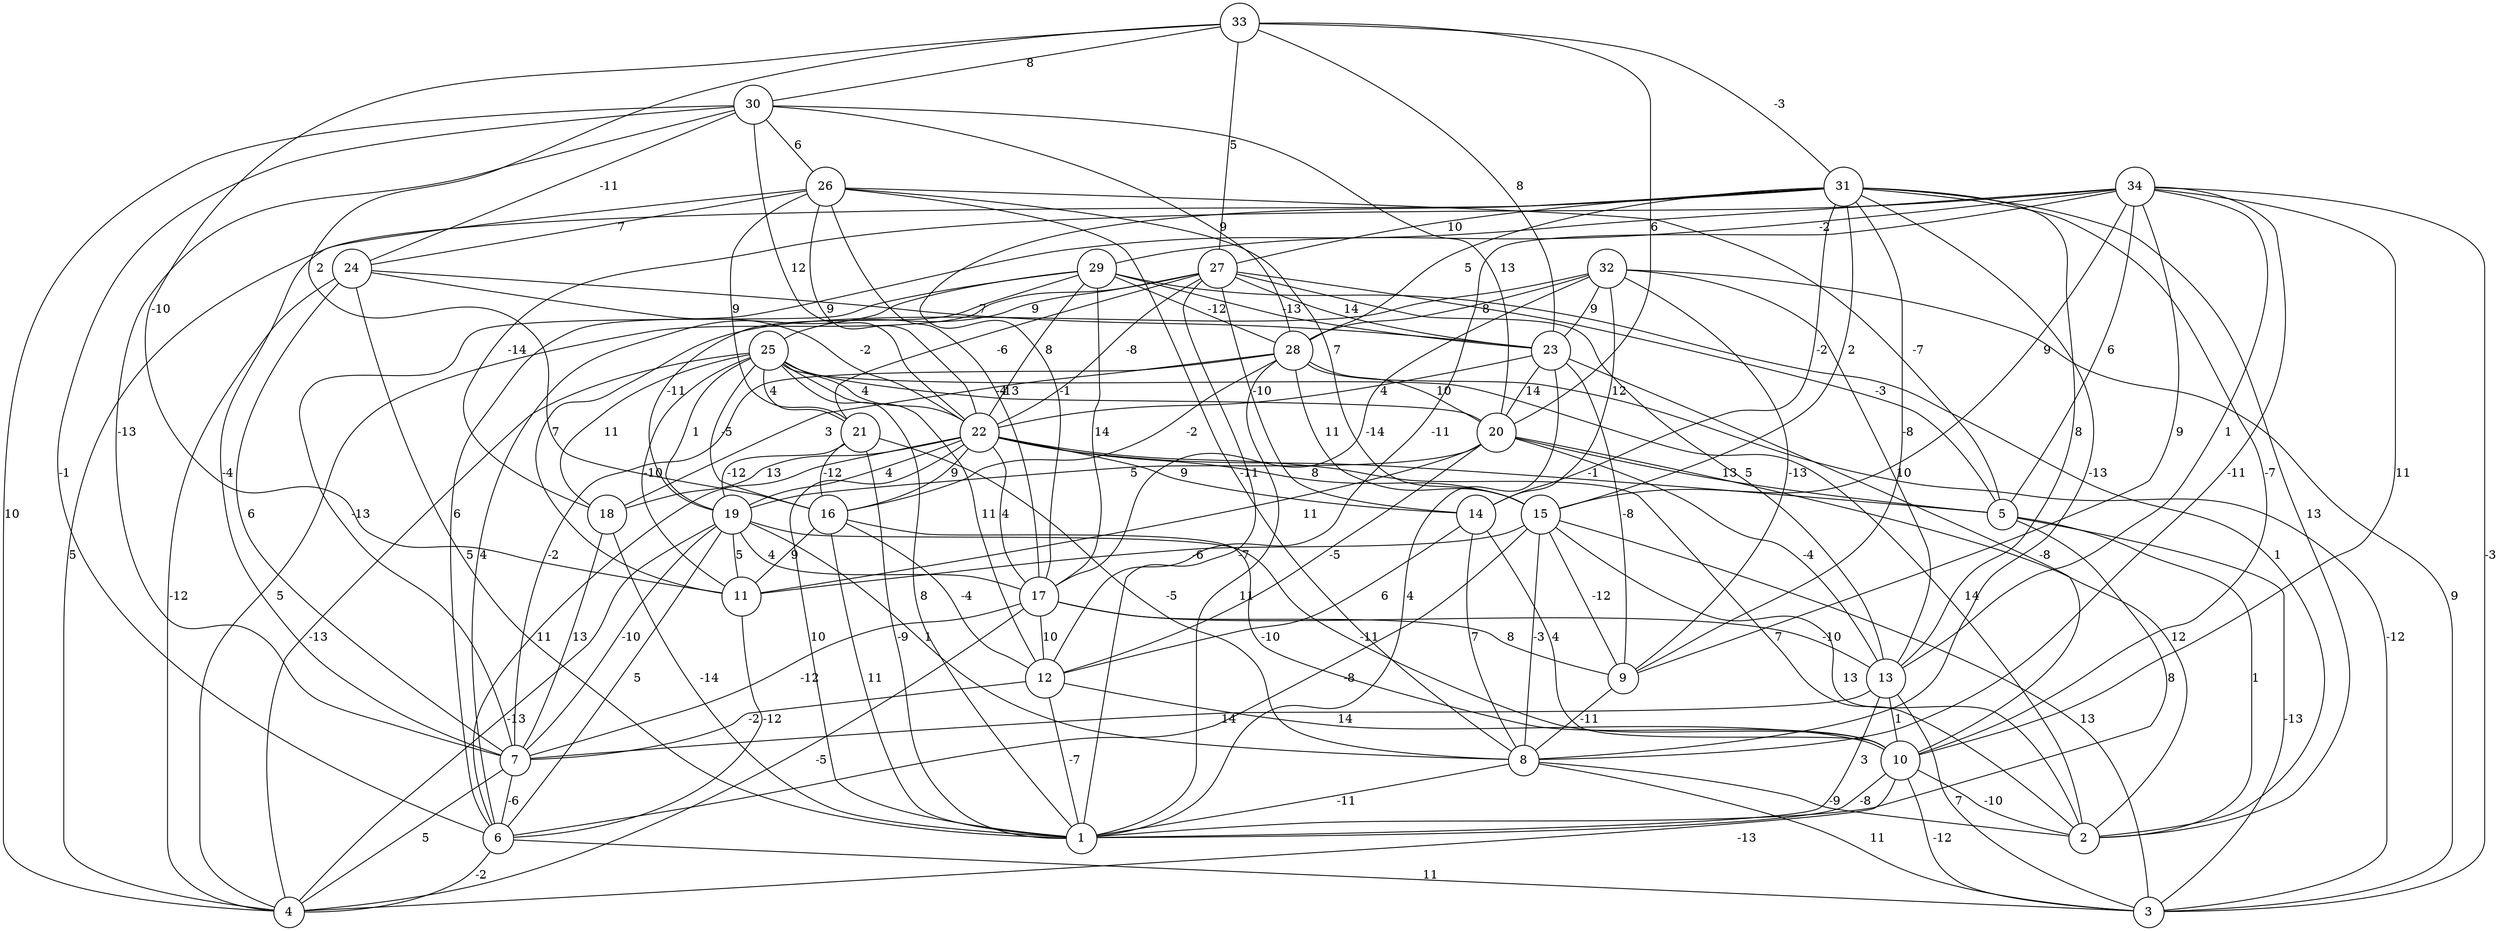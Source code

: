 graph { 
	 fontname="Helvetica,Arial,sans-serif" 
	 node [shape = circle]; 
	 34 -- 3 [label = "-3"];
	 34 -- 5 [label = "6"];
	 34 -- 6 [label = "6"];
	 34 -- 8 [label = "-11"];
	 34 -- 9 [label = "9"];
	 34 -- 10 [label = "11"];
	 34 -- 12 [label = "-11"];
	 34 -- 13 [label = "1"];
	 34 -- 15 [label = "9"];
	 34 -- 18 [label = "-14"];
	 34 -- 29 [label = "-2"];
	 33 -- 11 [label = "-10"];
	 33 -- 16 [label = "2"];
	 33 -- 20 [label = "6"];
	 33 -- 23 [label = "8"];
	 33 -- 27 [label = "5"];
	 33 -- 30 [label = "8"];
	 33 -- 31 [label = "-3"];
	 32 -- 3 [label = "9"];
	 32 -- 9 [label = "-13"];
	 32 -- 11 [label = "7"];
	 32 -- 13 [label = "10"];
	 32 -- 14 [label = "12"];
	 32 -- 17 [label = "-14"];
	 32 -- 23 [label = "9"];
	 32 -- 28 [label = "8"];
	 31 -- 2 [label = "13"];
	 31 -- 4 [label = "5"];
	 31 -- 8 [label = "-13"];
	 31 -- 9 [label = "-8"];
	 31 -- 10 [label = "-7"];
	 31 -- 13 [label = "8"];
	 31 -- 14 [label = "-2"];
	 31 -- 15 [label = "2"];
	 31 -- 17 [label = "-1"];
	 31 -- 27 [label = "10"];
	 31 -- 28 [label = "5"];
	 30 -- 4 [label = "10"];
	 30 -- 6 [label = "-1"];
	 30 -- 7 [label = "-13"];
	 30 -- 20 [label = "13"];
	 30 -- 22 [label = "12"];
	 30 -- 24 [label = "-11"];
	 30 -- 26 [label = "6"];
	 30 -- 28 [label = "9"];
	 29 -- 2 [label = "1"];
	 29 -- 6 [label = "4"];
	 29 -- 7 [label = "-13"];
	 29 -- 17 [label = "14"];
	 29 -- 19 [label = "-11"];
	 29 -- 22 [label = "8"];
	 29 -- 23 [label = "-13"];
	 29 -- 28 [label = "-12"];
	 28 -- 1 [label = "11"];
	 28 -- 3 [label = "-12"];
	 28 -- 7 [label = "-2"];
	 28 -- 15 [label = "11"];
	 28 -- 16 [label = "-2"];
	 28 -- 18 [label = "3"];
	 28 -- 20 [label = "10"];
	 27 -- 1 [label = "-7"];
	 27 -- 4 [label = "5"];
	 27 -- 5 [label = "-3"];
	 27 -- 13 [label = "5"];
	 27 -- 14 [label = "-10"];
	 27 -- 21 [label = "-6"];
	 27 -- 22 [label = "-8"];
	 27 -- 23 [label = "14"];
	 27 -- 25 [label = "9"];
	 26 -- 5 [label = "-7"];
	 26 -- 7 [label = "-4"];
	 26 -- 8 [label = "-11"];
	 26 -- 15 [label = "7"];
	 26 -- 17 [label = "-13"];
	 26 -- 21 [label = "9"];
	 26 -- 22 [label = "9"];
	 26 -- 24 [label = "7"];
	 25 -- 1 [label = "8"];
	 25 -- 2 [label = "14"];
	 25 -- 4 [label = "-13"];
	 25 -- 11 [label = "-10"];
	 25 -- 12 [label = "11"];
	 25 -- 16 [label = "-5"];
	 25 -- 18 [label = "11"];
	 25 -- 19 [label = "1"];
	 25 -- 20 [label = "-4"];
	 25 -- 21 [label = "4"];
	 25 -- 22 [label = "4"];
	 24 -- 1 [label = "5"];
	 24 -- 4 [label = "-12"];
	 24 -- 7 [label = "6"];
	 24 -- 22 [label = "-2"];
	 24 -- 23 [label = "7"];
	 23 -- 1 [label = "4"];
	 23 -- 9 [label = "-8"];
	 23 -- 10 [label = "-8"];
	 23 -- 20 [label = "14"];
	 23 -- 22 [label = "4"];
	 22 -- 1 [label = "10"];
	 22 -- 2 [label = "7"];
	 22 -- 5 [label = "-1"];
	 22 -- 6 [label = "11"];
	 22 -- 14 [label = "9"];
	 22 -- 15 [label = "8"];
	 22 -- 16 [label = "9"];
	 22 -- 17 [label = "4"];
	 22 -- 18 [label = "13"];
	 22 -- 19 [label = "4"];
	 21 -- 1 [label = "-9"];
	 21 -- 8 [label = "-5"];
	 21 -- 16 [label = "-12"];
	 21 -- 19 [label = "-12"];
	 20 -- 2 [label = "12"];
	 20 -- 5 [label = "13"];
	 20 -- 11 [label = "11"];
	 20 -- 12 [label = "-5"];
	 20 -- 13 [label = "-4"];
	 20 -- 19 [label = "5"];
	 19 -- 4 [label = "-13"];
	 19 -- 6 [label = "5"];
	 19 -- 7 [label = "-10"];
	 19 -- 8 [label = "1"];
	 19 -- 10 [label = "-11"];
	 19 -- 11 [label = "5"];
	 19 -- 17 [label = "4"];
	 18 -- 1 [label = "-14"];
	 18 -- 7 [label = "13"];
	 17 -- 4 [label = "-5"];
	 17 -- 7 [label = "-12"];
	 17 -- 9 [label = "8"];
	 17 -- 12 [label = "10"];
	 17 -- 13 [label = "-10"];
	 16 -- 1 [label = "11"];
	 16 -- 10 [label = "-10"];
	 16 -- 11 [label = "9"];
	 16 -- 12 [label = "-4"];
	 15 -- 2 [label = "13"];
	 15 -- 3 [label = "13"];
	 15 -- 6 [label = "-8"];
	 15 -- 8 [label = "-3"];
	 15 -- 9 [label = "-12"];
	 15 -- 11 [label = "-6"];
	 14 -- 8 [label = "7"];
	 14 -- 10 [label = "4"];
	 14 -- 12 [label = "6"];
	 13 -- 1 [label = "3"];
	 13 -- 3 [label = "7"];
	 13 -- 7 [label = "14"];
	 13 -- 10 [label = "1"];
	 12 -- 1 [label = "-7"];
	 12 -- 7 [label = "-2"];
	 12 -- 10 [label = "14"];
	 11 -- 6 [label = "-12"];
	 10 -- 1 [label = "-8"];
	 10 -- 2 [label = "-10"];
	 10 -- 3 [label = "-12"];
	 10 -- 4 [label = "-13"];
	 9 -- 8 [label = "-11"];
	 8 -- 1 [label = "-11"];
	 8 -- 2 [label = "-9"];
	 8 -- 3 [label = "11"];
	 7 -- 4 [label = "5"];
	 7 -- 6 [label = "-6"];
	 6 -- 3 [label = "11"];
	 6 -- 4 [label = "-2"];
	 5 -- 1 [label = "8"];
	 5 -- 2 [label = "1"];
	 5 -- 3 [label = "-13"];
	 1;
	 2;
	 3;
	 4;
	 5;
	 6;
	 7;
	 8;
	 9;
	 10;
	 11;
	 12;
	 13;
	 14;
	 15;
	 16;
	 17;
	 18;
	 19;
	 20;
	 21;
	 22;
	 23;
	 24;
	 25;
	 26;
	 27;
	 28;
	 29;
	 30;
	 31;
	 32;
	 33;
	 34;
}
